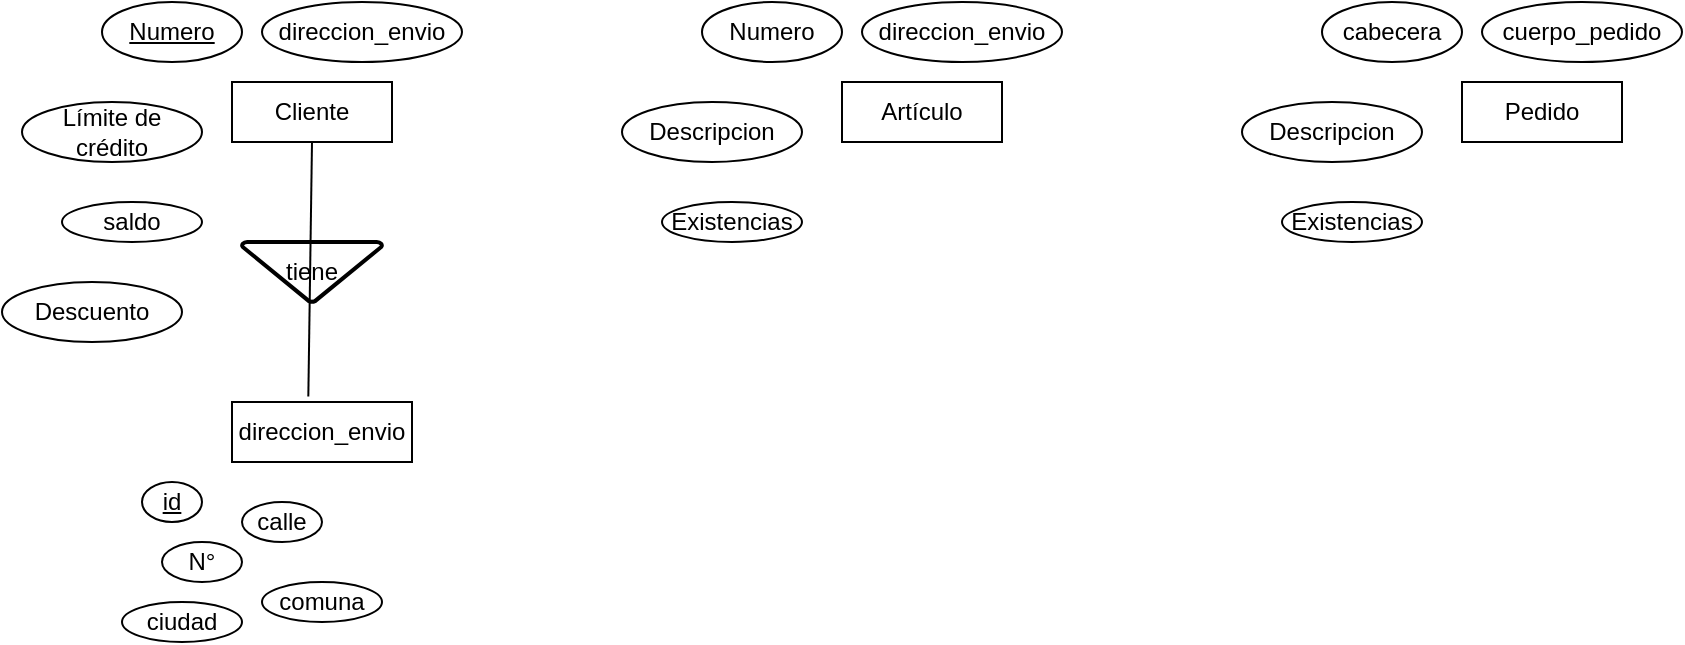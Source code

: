 <mxfile version="26.2.14">
  <diagram name="Página-1" id="5zvCUDVExmnDYqEcgGTV">
    <mxGraphModel dx="512" dy="561" grid="1" gridSize="10" guides="1" tooltips="1" connect="1" arrows="1" fold="1" page="1" pageScale="1" pageWidth="827" pageHeight="1169" math="0" shadow="0">
      <root>
        <mxCell id="0" />
        <mxCell id="1" parent="0" />
        <mxCell id="52nS1y-p0WzkzDX7R_8c-1" value="Cliente" style="rounded=0;whiteSpace=wrap;html=1;" vertex="1" parent="1">
          <mxGeometry x="165" y="120" width="80" height="30" as="geometry" />
        </mxCell>
        <mxCell id="52nS1y-p0WzkzDX7R_8c-2" value="&lt;u&gt;Numero&lt;/u&gt;" style="ellipse;whiteSpace=wrap;html=1;" vertex="1" parent="1">
          <mxGeometry x="100" y="80" width="70" height="30" as="geometry" />
        </mxCell>
        <mxCell id="52nS1y-p0WzkzDX7R_8c-3" value="direccion_envio" style="ellipse;whiteSpace=wrap;html=1;" vertex="1" parent="1">
          <mxGeometry x="180" y="80" width="100" height="30" as="geometry" />
        </mxCell>
        <mxCell id="52nS1y-p0WzkzDX7R_8c-4" value="saldo" style="ellipse;whiteSpace=wrap;html=1;" vertex="1" parent="1">
          <mxGeometry x="80" y="180" width="70" height="20" as="geometry" />
        </mxCell>
        <mxCell id="52nS1y-p0WzkzDX7R_8c-6" value="Límite de crédito" style="ellipse;whiteSpace=wrap;html=1;" vertex="1" parent="1">
          <mxGeometry x="60" y="130" width="90" height="30" as="geometry" />
        </mxCell>
        <mxCell id="52nS1y-p0WzkzDX7R_8c-7" value="Descuento" style="ellipse;whiteSpace=wrap;html=1;" vertex="1" parent="1">
          <mxGeometry x="50" y="220" width="90" height="30" as="geometry" />
        </mxCell>
        <mxCell id="52nS1y-p0WzkzDX7R_8c-8" value="Artículo" style="rounded=0;whiteSpace=wrap;html=1;" vertex="1" parent="1">
          <mxGeometry x="470" y="120" width="80" height="30" as="geometry" />
        </mxCell>
        <mxCell id="52nS1y-p0WzkzDX7R_8c-9" value="Numero" style="ellipse;whiteSpace=wrap;html=1;" vertex="1" parent="1">
          <mxGeometry x="400" y="80" width="70" height="30" as="geometry" />
        </mxCell>
        <mxCell id="52nS1y-p0WzkzDX7R_8c-10" value="direccion_envio" style="ellipse;whiteSpace=wrap;html=1;" vertex="1" parent="1">
          <mxGeometry x="480" y="80" width="100" height="30" as="geometry" />
        </mxCell>
        <mxCell id="52nS1y-p0WzkzDX7R_8c-11" value="Existencias" style="ellipse;whiteSpace=wrap;html=1;" vertex="1" parent="1">
          <mxGeometry x="380" y="180" width="70" height="20" as="geometry" />
        </mxCell>
        <mxCell id="52nS1y-p0WzkzDX7R_8c-12" value="Descripcion" style="ellipse;whiteSpace=wrap;html=1;" vertex="1" parent="1">
          <mxGeometry x="360" y="130" width="90" height="30" as="geometry" />
        </mxCell>
        <mxCell id="52nS1y-p0WzkzDX7R_8c-14" value="Pedido" style="rounded=0;whiteSpace=wrap;html=1;" vertex="1" parent="1">
          <mxGeometry x="780" y="120" width="80" height="30" as="geometry" />
        </mxCell>
        <mxCell id="52nS1y-p0WzkzDX7R_8c-15" value="cabecera" style="ellipse;whiteSpace=wrap;html=1;" vertex="1" parent="1">
          <mxGeometry x="710" y="80" width="70" height="30" as="geometry" />
        </mxCell>
        <mxCell id="52nS1y-p0WzkzDX7R_8c-16" value="cuerpo_pedido" style="ellipse;whiteSpace=wrap;html=1;" vertex="1" parent="1">
          <mxGeometry x="790" y="80" width="100" height="30" as="geometry" />
        </mxCell>
        <mxCell id="52nS1y-p0WzkzDX7R_8c-17" value="Existencias" style="ellipse;whiteSpace=wrap;html=1;" vertex="1" parent="1">
          <mxGeometry x="690" y="180" width="70" height="20" as="geometry" />
        </mxCell>
        <mxCell id="52nS1y-p0WzkzDX7R_8c-18" value="Descripcion" style="ellipse;whiteSpace=wrap;html=1;" vertex="1" parent="1">
          <mxGeometry x="670" y="130" width="90" height="30" as="geometry" />
        </mxCell>
        <mxCell id="52nS1y-p0WzkzDX7R_8c-19" value="direccion_envio" style="rounded=0;whiteSpace=wrap;html=1;" vertex="1" parent="1">
          <mxGeometry x="165" y="280" width="90" height="30" as="geometry" />
        </mxCell>
        <mxCell id="52nS1y-p0WzkzDX7R_8c-20" value="&lt;u&gt;id&lt;/u&gt;" style="ellipse;whiteSpace=wrap;html=1;" vertex="1" parent="1">
          <mxGeometry x="120" y="320" width="30" height="20" as="geometry" />
        </mxCell>
        <mxCell id="52nS1y-p0WzkzDX7R_8c-21" value="N°" style="ellipse;whiteSpace=wrap;html=1;" vertex="1" parent="1">
          <mxGeometry x="130" y="350" width="40" height="20" as="geometry" />
        </mxCell>
        <mxCell id="52nS1y-p0WzkzDX7R_8c-22" value="calle" style="ellipse;whiteSpace=wrap;html=1;" vertex="1" parent="1">
          <mxGeometry x="170" y="330" width="40" height="20" as="geometry" />
        </mxCell>
        <mxCell id="52nS1y-p0WzkzDX7R_8c-23" value="comuna" style="ellipse;whiteSpace=wrap;html=1;" vertex="1" parent="1">
          <mxGeometry x="180" y="370" width="60" height="20" as="geometry" />
        </mxCell>
        <mxCell id="52nS1y-p0WzkzDX7R_8c-24" value="ciudad" style="ellipse;whiteSpace=wrap;html=1;" vertex="1" parent="1">
          <mxGeometry x="110" y="380" width="60" height="20" as="geometry" />
        </mxCell>
        <mxCell id="52nS1y-p0WzkzDX7R_8c-28" value="tiene" style="strokeWidth=2;html=1;shape=mxgraph.flowchart.merge_or_storage;whiteSpace=wrap;" vertex="1" parent="1">
          <mxGeometry x="170" y="200" width="70" height="30" as="geometry" />
        </mxCell>
        <mxCell id="52nS1y-p0WzkzDX7R_8c-31" value="" style="endArrow=none;html=1;rounded=0;entryX=0.5;entryY=1;entryDx=0;entryDy=0;exitX=0.424;exitY=-0.093;exitDx=0;exitDy=0;exitPerimeter=0;" edge="1" parent="1" source="52nS1y-p0WzkzDX7R_8c-19" target="52nS1y-p0WzkzDX7R_8c-1">
          <mxGeometry width="50" height="50" relative="1" as="geometry">
            <mxPoint x="250" y="220" as="sourcePoint" />
            <mxPoint x="300" y="170" as="targetPoint" />
          </mxGeometry>
        </mxCell>
      </root>
    </mxGraphModel>
  </diagram>
</mxfile>
